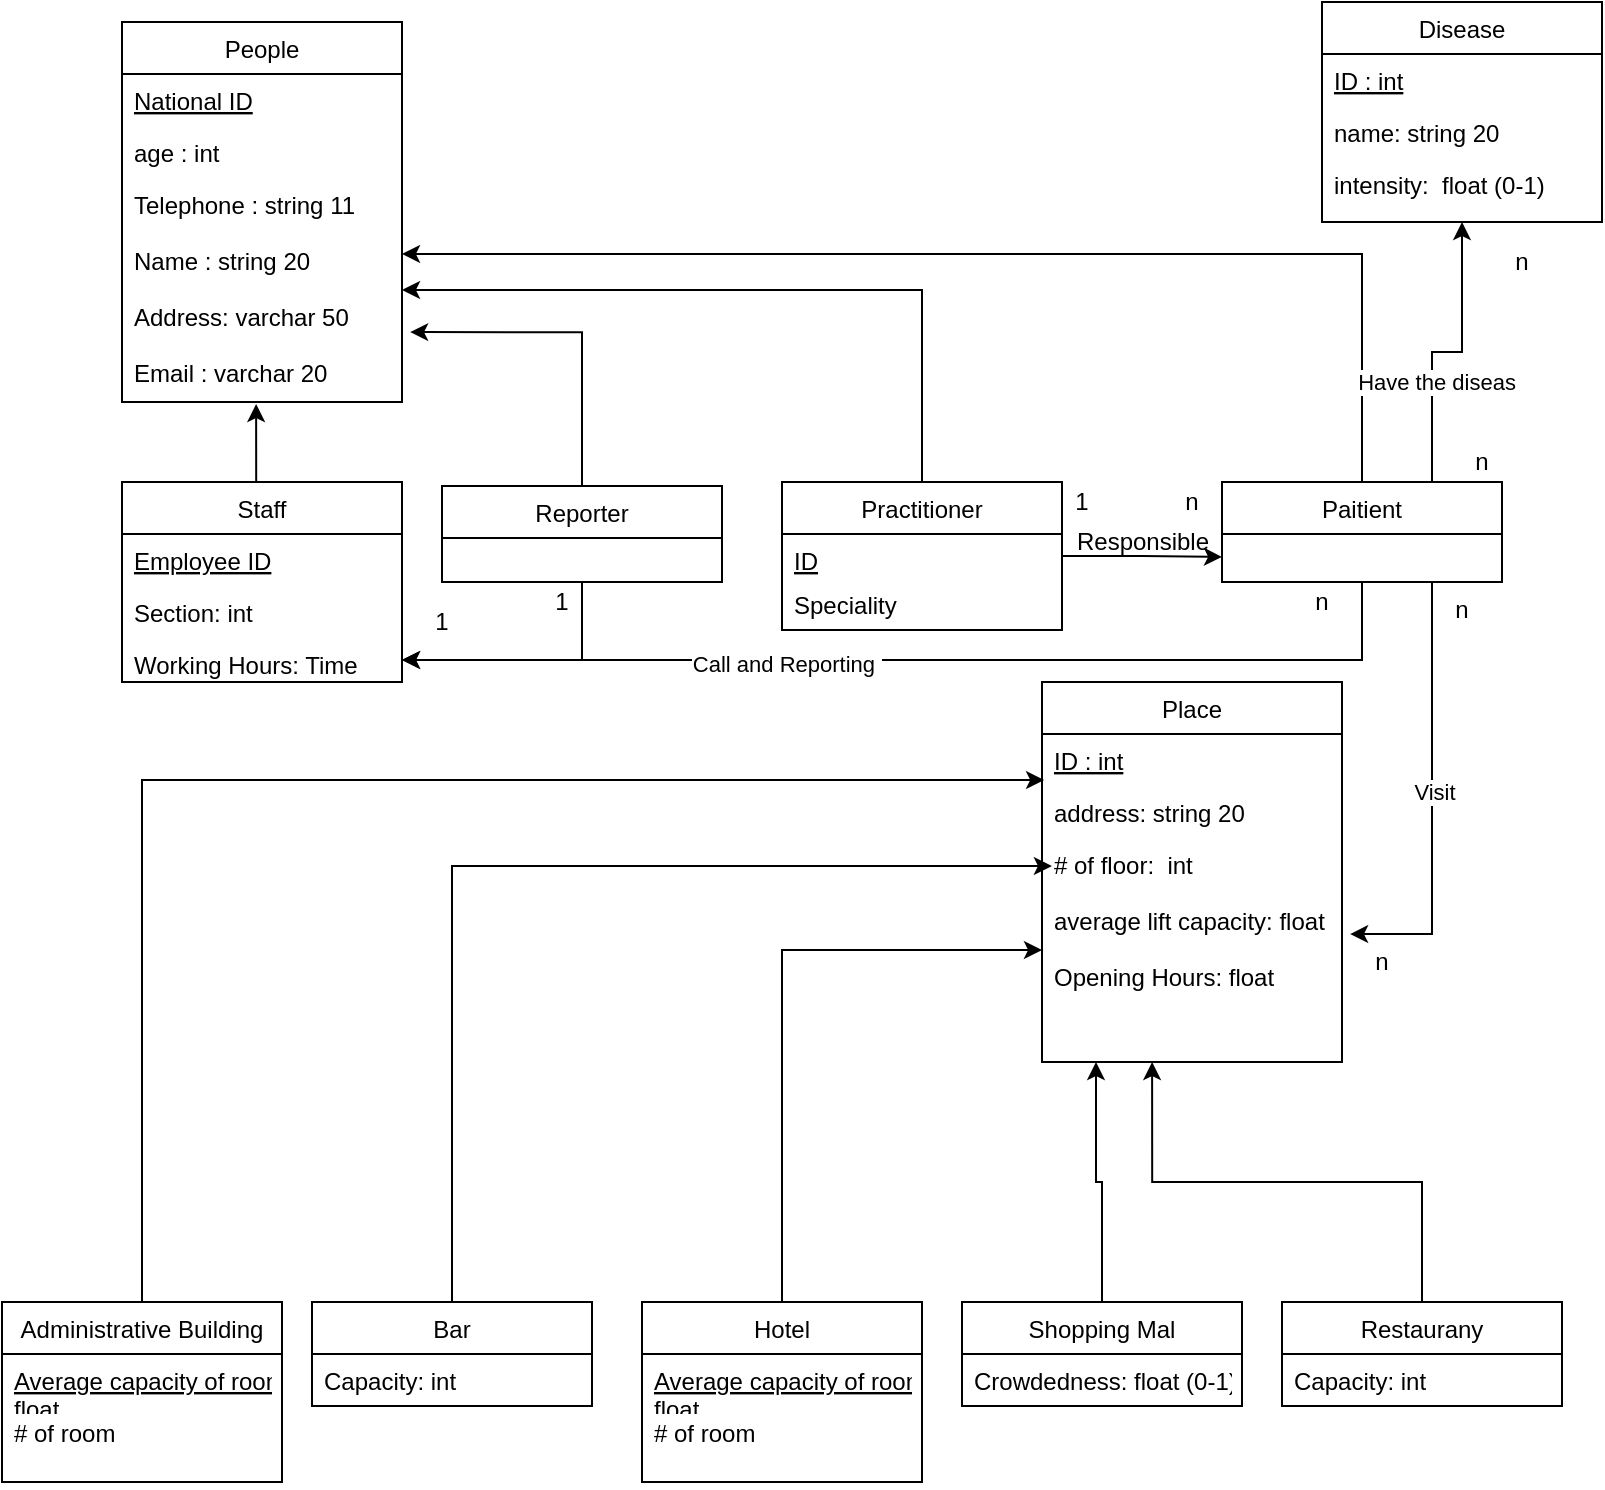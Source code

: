 <mxfile version="14.4.8" type="github">
  <diagram name="Page-1" id="c4acf3e9-155e-7222-9cf6-157b1a14988f">
    <mxGraphModel dx="1422" dy="794" grid="1" gridSize="10" guides="1" tooltips="1" connect="1" arrows="1" fold="1" page="1" pageScale="1" pageWidth="850" pageHeight="1100" background="#ffffff" math="0" shadow="0">
      <root>
        <mxCell id="0" />
        <mxCell id="1" parent="0" />
        <mxCell id="z4Qf86gl7oW7xeSHXFPU-59" style="edgeStyle=orthogonalEdgeStyle;rounded=0;orthogonalLoop=1;jettySize=auto;html=1;exitX=0.5;exitY=0;exitDx=0;exitDy=0;entryX=0.479;entryY=1.009;entryDx=0;entryDy=0;entryPerimeter=0;" edge="1" parent="1" source="z4Qf86gl7oW7xeSHXFPU-1" target="z4Qf86gl7oW7xeSHXFPU-48">
          <mxGeometry relative="1" as="geometry" />
        </mxCell>
        <mxCell id="z4Qf86gl7oW7xeSHXFPU-1" value="Staff" style="swimlane;fontStyle=0;childLayout=stackLayout;horizontal=1;startSize=26;fillColor=none;horizontalStack=0;resizeParent=1;resizeParentMax=0;resizeLast=0;collapsible=1;marginBottom=0;" vertex="1" parent="1">
          <mxGeometry x="80" y="270" width="140" height="100" as="geometry" />
        </mxCell>
        <mxCell id="z4Qf86gl7oW7xeSHXFPU-2" value="Employee ID" style="text;strokeColor=none;fillColor=none;align=left;verticalAlign=top;spacingLeft=4;spacingRight=4;overflow=hidden;rotatable=0;points=[[0,0.5],[1,0.5]];portConstraint=eastwest;fontStyle=4" vertex="1" parent="z4Qf86gl7oW7xeSHXFPU-1">
          <mxGeometry y="26" width="140" height="26" as="geometry" />
        </mxCell>
        <mxCell id="z4Qf86gl7oW7xeSHXFPU-3" value="Section: int" style="text;strokeColor=none;fillColor=none;align=left;verticalAlign=top;spacingLeft=4;spacingRight=4;overflow=hidden;rotatable=0;points=[[0,0.5],[1,0.5]];portConstraint=eastwest;" vertex="1" parent="z4Qf86gl7oW7xeSHXFPU-1">
          <mxGeometry y="52" width="140" height="26" as="geometry" />
        </mxCell>
        <mxCell id="z4Qf86gl7oW7xeSHXFPU-4" value="Working Hours: Time" style="text;strokeColor=none;fillColor=none;align=left;verticalAlign=top;spacingLeft=4;spacingRight=4;overflow=hidden;rotatable=0;points=[[0,0.5],[1,0.5]];portConstraint=eastwest;" vertex="1" parent="z4Qf86gl7oW7xeSHXFPU-1">
          <mxGeometry y="78" width="140" height="22" as="geometry" />
        </mxCell>
        <mxCell id="z4Qf86gl7oW7xeSHXFPU-5" value="Place" style="swimlane;fontStyle=0;childLayout=stackLayout;horizontal=1;startSize=26;fillColor=none;horizontalStack=0;resizeParent=1;resizeParentMax=0;resizeLast=0;collapsible=1;marginBottom=0;" vertex="1" parent="1">
          <mxGeometry x="540" y="370" width="150" height="190" as="geometry" />
        </mxCell>
        <mxCell id="z4Qf86gl7oW7xeSHXFPU-6" value="ID : int" style="text;strokeColor=none;fillColor=none;align=left;verticalAlign=top;spacingLeft=4;spacingRight=4;overflow=hidden;rotatable=0;points=[[0,0.5],[1,0.5]];portConstraint=eastwest;fontStyle=4" vertex="1" parent="z4Qf86gl7oW7xeSHXFPU-5">
          <mxGeometry y="26" width="150" height="26" as="geometry" />
        </mxCell>
        <mxCell id="z4Qf86gl7oW7xeSHXFPU-7" value="address: string 20" style="text;strokeColor=none;fillColor=none;align=left;verticalAlign=top;spacingLeft=4;spacingRight=4;overflow=hidden;rotatable=0;points=[[0,0.5],[1,0.5]];portConstraint=eastwest;" vertex="1" parent="z4Qf86gl7oW7xeSHXFPU-5">
          <mxGeometry y="52" width="150" height="26" as="geometry" />
        </mxCell>
        <mxCell id="z4Qf86gl7oW7xeSHXFPU-8" value="# of floor:  int&#xa;&#xa;average lift capacity: float&#xa;&#xa;Opening Hours: float&#xa;" style="text;strokeColor=none;fillColor=none;align=left;verticalAlign=top;spacingLeft=4;spacingRight=4;overflow=hidden;rotatable=0;points=[[0,0.5],[1,0.5]];portConstraint=eastwest;" vertex="1" parent="z4Qf86gl7oW7xeSHXFPU-5">
          <mxGeometry y="78" width="150" height="112" as="geometry" />
        </mxCell>
        <mxCell id="z4Qf86gl7oW7xeSHXFPU-9" value="Disease" style="swimlane;fontStyle=0;childLayout=stackLayout;horizontal=1;startSize=26;fillColor=none;horizontalStack=0;resizeParent=1;resizeParentMax=0;resizeLast=0;collapsible=1;marginBottom=0;" vertex="1" parent="1">
          <mxGeometry x="680" y="30" width="140" height="110" as="geometry" />
        </mxCell>
        <mxCell id="z4Qf86gl7oW7xeSHXFPU-10" value="ID : int" style="text;strokeColor=none;fillColor=none;align=left;verticalAlign=top;spacingLeft=4;spacingRight=4;overflow=hidden;rotatable=0;points=[[0,0.5],[1,0.5]];portConstraint=eastwest;fontStyle=4" vertex="1" parent="z4Qf86gl7oW7xeSHXFPU-9">
          <mxGeometry y="26" width="140" height="26" as="geometry" />
        </mxCell>
        <mxCell id="z4Qf86gl7oW7xeSHXFPU-11" value="name: string 20" style="text;strokeColor=none;fillColor=none;align=left;verticalAlign=top;spacingLeft=4;spacingRight=4;overflow=hidden;rotatable=0;points=[[0,0.5],[1,0.5]];portConstraint=eastwest;" vertex="1" parent="z4Qf86gl7oW7xeSHXFPU-9">
          <mxGeometry y="52" width="140" height="26" as="geometry" />
        </mxCell>
        <mxCell id="z4Qf86gl7oW7xeSHXFPU-12" value="intensity:  float (0-1)" style="text;strokeColor=none;fillColor=none;align=left;verticalAlign=top;spacingLeft=4;spacingRight=4;overflow=hidden;rotatable=0;points=[[0,0.5],[1,0.5]];portConstraint=eastwest;" vertex="1" parent="z4Qf86gl7oW7xeSHXFPU-9">
          <mxGeometry y="78" width="140" height="32" as="geometry" />
        </mxCell>
        <mxCell id="z4Qf86gl7oW7xeSHXFPU-40" style="edgeStyle=orthogonalEdgeStyle;rounded=0;orthogonalLoop=1;jettySize=auto;html=1;exitX=0.5;exitY=0;exitDx=0;exitDy=0;entryX=0.18;entryY=1;entryDx=0;entryDy=0;entryPerimeter=0;" edge="1" parent="1" source="z4Qf86gl7oW7xeSHXFPU-13" target="z4Qf86gl7oW7xeSHXFPU-8">
          <mxGeometry relative="1" as="geometry" />
        </mxCell>
        <mxCell id="z4Qf86gl7oW7xeSHXFPU-13" value="Shopping Mal" style="swimlane;fontStyle=0;childLayout=stackLayout;horizontal=1;startSize=26;fillColor=none;horizontalStack=0;resizeParent=1;resizeParentMax=0;resizeLast=0;collapsible=1;marginBottom=0;" vertex="1" parent="1">
          <mxGeometry x="500" y="680" width="140" height="52" as="geometry" />
        </mxCell>
        <mxCell id="z4Qf86gl7oW7xeSHXFPU-14" value="Crowdedness: float (0-1)" style="text;strokeColor=none;fillColor=none;align=left;verticalAlign=top;spacingLeft=4;spacingRight=4;overflow=hidden;rotatable=0;points=[[0,0.5],[1,0.5]];portConstraint=eastwest;fontStyle=0" vertex="1" parent="z4Qf86gl7oW7xeSHXFPU-13">
          <mxGeometry y="26" width="140" height="26" as="geometry" />
        </mxCell>
        <mxCell id="z4Qf86gl7oW7xeSHXFPU-41" style="edgeStyle=orthogonalEdgeStyle;rounded=0;orthogonalLoop=1;jettySize=auto;html=1;" edge="1" parent="1" source="z4Qf86gl7oW7xeSHXFPU-17" target="z4Qf86gl7oW7xeSHXFPU-8">
          <mxGeometry relative="1" as="geometry" />
        </mxCell>
        <mxCell id="z4Qf86gl7oW7xeSHXFPU-17" value="Hotel" style="swimlane;fontStyle=0;childLayout=stackLayout;horizontal=1;startSize=26;fillColor=none;horizontalStack=0;resizeParent=1;resizeParentMax=0;resizeLast=0;collapsible=1;marginBottom=0;" vertex="1" parent="1">
          <mxGeometry x="340" y="680" width="140" height="90" as="geometry" />
        </mxCell>
        <mxCell id="z4Qf86gl7oW7xeSHXFPU-18" value="Average capacity of room:&#xa;float" style="text;strokeColor=none;fillColor=none;align=left;verticalAlign=top;spacingLeft=4;spacingRight=4;overflow=hidden;rotatable=0;points=[[0,0.5],[1,0.5]];portConstraint=eastwest;fontStyle=4" vertex="1" parent="z4Qf86gl7oW7xeSHXFPU-17">
          <mxGeometry y="26" width="140" height="26" as="geometry" />
        </mxCell>
        <mxCell id="z4Qf86gl7oW7xeSHXFPU-19" value="# of room" style="text;strokeColor=none;fillColor=none;align=left;verticalAlign=top;spacingLeft=4;spacingRight=4;overflow=hidden;rotatable=0;points=[[0,0.5],[1,0.5]];portConstraint=eastwest;" vertex="1" parent="z4Qf86gl7oW7xeSHXFPU-17">
          <mxGeometry y="52" width="140" height="38" as="geometry" />
        </mxCell>
        <mxCell id="z4Qf86gl7oW7xeSHXFPU-42" style="edgeStyle=orthogonalEdgeStyle;rounded=0;orthogonalLoop=1;jettySize=auto;html=1;entryX=0.033;entryY=0.125;entryDx=0;entryDy=0;entryPerimeter=0;" edge="1" parent="1" source="z4Qf86gl7oW7xeSHXFPU-21" target="z4Qf86gl7oW7xeSHXFPU-8">
          <mxGeometry relative="1" as="geometry" />
        </mxCell>
        <mxCell id="z4Qf86gl7oW7xeSHXFPU-21" value="Bar" style="swimlane;fontStyle=0;childLayout=stackLayout;horizontal=1;startSize=26;fillColor=none;horizontalStack=0;resizeParent=1;resizeParentMax=0;resizeLast=0;collapsible=1;marginBottom=0;" vertex="1" parent="1">
          <mxGeometry x="175" y="680" width="140" height="52" as="geometry" />
        </mxCell>
        <mxCell id="z4Qf86gl7oW7xeSHXFPU-22" value="Capacity: int" style="text;strokeColor=none;fillColor=none;align=left;verticalAlign=top;spacingLeft=4;spacingRight=4;overflow=hidden;rotatable=0;points=[[0,0.5],[1,0.5]];portConstraint=eastwest;fontStyle=0" vertex="1" parent="z4Qf86gl7oW7xeSHXFPU-21">
          <mxGeometry y="26" width="140" height="26" as="geometry" />
        </mxCell>
        <mxCell id="z4Qf86gl7oW7xeSHXFPU-39" style="edgeStyle=orthogonalEdgeStyle;rounded=0;orthogonalLoop=1;jettySize=auto;html=1;exitX=0.5;exitY=0;exitDx=0;exitDy=0;entryX=0.367;entryY=1;entryDx=0;entryDy=0;entryPerimeter=0;" edge="1" parent="1" source="z4Qf86gl7oW7xeSHXFPU-29" target="z4Qf86gl7oW7xeSHXFPU-8">
          <mxGeometry relative="1" as="geometry" />
        </mxCell>
        <mxCell id="z4Qf86gl7oW7xeSHXFPU-29" value="Restaurany" style="swimlane;fontStyle=0;childLayout=stackLayout;horizontal=1;startSize=26;fillColor=none;horizontalStack=0;resizeParent=1;resizeParentMax=0;resizeLast=0;collapsible=1;marginBottom=0;" vertex="1" parent="1">
          <mxGeometry x="660" y="680" width="140" height="52" as="geometry" />
        </mxCell>
        <mxCell id="z4Qf86gl7oW7xeSHXFPU-30" value="Capacity: int" style="text;strokeColor=none;fillColor=none;align=left;verticalAlign=top;spacingLeft=4;spacingRight=4;overflow=hidden;rotatable=0;points=[[0,0.5],[1,0.5]];portConstraint=eastwest;fontStyle=0" vertex="1" parent="z4Qf86gl7oW7xeSHXFPU-29">
          <mxGeometry y="26" width="140" height="26" as="geometry" />
        </mxCell>
        <mxCell id="z4Qf86gl7oW7xeSHXFPU-43" style="edgeStyle=orthogonalEdgeStyle;rounded=0;orthogonalLoop=1;jettySize=auto;html=1;exitX=0.5;exitY=0;exitDx=0;exitDy=0;entryX=0.007;entryY=0.885;entryDx=0;entryDy=0;entryPerimeter=0;" edge="1" parent="1" source="z4Qf86gl7oW7xeSHXFPU-35" target="z4Qf86gl7oW7xeSHXFPU-6">
          <mxGeometry relative="1" as="geometry" />
        </mxCell>
        <mxCell id="z4Qf86gl7oW7xeSHXFPU-35" value="Administrative Building" style="swimlane;fontStyle=0;childLayout=stackLayout;horizontal=1;startSize=26;fillColor=none;horizontalStack=0;resizeParent=1;resizeParentMax=0;resizeLast=0;collapsible=1;marginBottom=0;" vertex="1" parent="1">
          <mxGeometry x="20" y="680" width="140" height="90" as="geometry" />
        </mxCell>
        <mxCell id="z4Qf86gl7oW7xeSHXFPU-36" value="Average capacity of room:&#xa;float" style="text;strokeColor=none;fillColor=none;align=left;verticalAlign=top;spacingLeft=4;spacingRight=4;overflow=hidden;rotatable=0;points=[[0,0.5],[1,0.5]];portConstraint=eastwest;fontStyle=4" vertex="1" parent="z4Qf86gl7oW7xeSHXFPU-35">
          <mxGeometry y="26" width="140" height="26" as="geometry" />
        </mxCell>
        <mxCell id="z4Qf86gl7oW7xeSHXFPU-37" value="# of room" style="text;strokeColor=none;fillColor=none;align=left;verticalAlign=top;spacingLeft=4;spacingRight=4;overflow=hidden;rotatable=0;points=[[0,0.5],[1,0.5]];portConstraint=eastwest;" vertex="1" parent="z4Qf86gl7oW7xeSHXFPU-35">
          <mxGeometry y="52" width="140" height="38" as="geometry" />
        </mxCell>
        <mxCell id="z4Qf86gl7oW7xeSHXFPU-45" value="People" style="swimlane;fontStyle=0;childLayout=stackLayout;horizontal=1;startSize=26;fillColor=none;horizontalStack=0;resizeParent=1;resizeParentMax=0;resizeLast=0;collapsible=1;marginBottom=0;" vertex="1" parent="1">
          <mxGeometry x="80" y="40" width="140" height="190" as="geometry" />
        </mxCell>
        <mxCell id="z4Qf86gl7oW7xeSHXFPU-46" value="National ID" style="text;strokeColor=none;fillColor=none;align=left;verticalAlign=top;spacingLeft=4;spacingRight=4;overflow=hidden;rotatable=0;points=[[0,0.5],[1,0.5]];portConstraint=eastwest;fontStyle=4" vertex="1" parent="z4Qf86gl7oW7xeSHXFPU-45">
          <mxGeometry y="26" width="140" height="26" as="geometry" />
        </mxCell>
        <mxCell id="z4Qf86gl7oW7xeSHXFPU-47" value="age : int" style="text;strokeColor=none;fillColor=none;align=left;verticalAlign=top;spacingLeft=4;spacingRight=4;overflow=hidden;rotatable=0;points=[[0,0.5],[1,0.5]];portConstraint=eastwest;" vertex="1" parent="z4Qf86gl7oW7xeSHXFPU-45">
          <mxGeometry y="52" width="140" height="26" as="geometry" />
        </mxCell>
        <mxCell id="z4Qf86gl7oW7xeSHXFPU-48" value="Telephone : string 11&#xa;&#xa;Name : string 20&#xa;&#xa;Address: varchar 50&#xa;&#xa;Email : varchar 20" style="text;strokeColor=none;fillColor=none;align=left;verticalAlign=top;spacingLeft=4;spacingRight=4;overflow=hidden;rotatable=0;points=[[0,0.5],[1,0.5]];portConstraint=eastwest;" vertex="1" parent="z4Qf86gl7oW7xeSHXFPU-45">
          <mxGeometry y="78" width="140" height="112" as="geometry" />
        </mxCell>
        <mxCell id="z4Qf86gl7oW7xeSHXFPU-60" style="edgeStyle=orthogonalEdgeStyle;rounded=0;orthogonalLoop=1;jettySize=auto;html=1;entryX=1.029;entryY=0.688;entryDx=0;entryDy=0;entryPerimeter=0;" edge="1" parent="1" source="z4Qf86gl7oW7xeSHXFPU-49" target="z4Qf86gl7oW7xeSHXFPU-48">
          <mxGeometry relative="1" as="geometry" />
        </mxCell>
        <mxCell id="z4Qf86gl7oW7xeSHXFPU-65" style="edgeStyle=orthogonalEdgeStyle;rounded=0;orthogonalLoop=1;jettySize=auto;html=1;exitX=0.5;exitY=1;exitDx=0;exitDy=0;" edge="1" parent="1" source="z4Qf86gl7oW7xeSHXFPU-49" target="z4Qf86gl7oW7xeSHXFPU-4">
          <mxGeometry relative="1" as="geometry" />
        </mxCell>
        <mxCell id="z4Qf86gl7oW7xeSHXFPU-49" value="Reporter" style="swimlane;fontStyle=0;childLayout=stackLayout;horizontal=1;startSize=26;fillColor=none;horizontalStack=0;resizeParent=1;resizeParentMax=0;resizeLast=0;collapsible=1;marginBottom=0;" vertex="1" parent="1">
          <mxGeometry x="240" y="272" width="140" height="48" as="geometry" />
        </mxCell>
        <mxCell id="z4Qf86gl7oW7xeSHXFPU-62" style="edgeStyle=orthogonalEdgeStyle;rounded=0;orthogonalLoop=1;jettySize=auto;html=1;entryX=1;entryY=0.339;entryDx=0;entryDy=0;entryPerimeter=0;" edge="1" parent="1" source="z4Qf86gl7oW7xeSHXFPU-53" target="z4Qf86gl7oW7xeSHXFPU-48">
          <mxGeometry relative="1" as="geometry" />
        </mxCell>
        <mxCell id="z4Qf86gl7oW7xeSHXFPU-66" style="edgeStyle=orthogonalEdgeStyle;rounded=0;orthogonalLoop=1;jettySize=auto;html=1;exitX=0.5;exitY=1;exitDx=0;exitDy=0;entryX=1;entryY=0.5;entryDx=0;entryDy=0;" edge="1" parent="1" source="z4Qf86gl7oW7xeSHXFPU-53" target="z4Qf86gl7oW7xeSHXFPU-4">
          <mxGeometry relative="1" as="geometry" />
        </mxCell>
        <mxCell id="z4Qf86gl7oW7xeSHXFPU-67" value="Call and Reporting&amp;nbsp;" style="edgeLabel;html=1;align=center;verticalAlign=middle;resizable=0;points=[];" vertex="1" connectable="0" parent="z4Qf86gl7oW7xeSHXFPU-66">
          <mxGeometry x="0.26" y="2" relative="1" as="geometry">
            <mxPoint as="offset" />
          </mxGeometry>
        </mxCell>
        <mxCell id="z4Qf86gl7oW7xeSHXFPU-68" style="edgeStyle=orthogonalEdgeStyle;rounded=0;orthogonalLoop=1;jettySize=auto;html=1;exitX=0.75;exitY=1;exitDx=0;exitDy=0;entryX=1.027;entryY=0.429;entryDx=0;entryDy=0;entryPerimeter=0;" edge="1" parent="1" source="z4Qf86gl7oW7xeSHXFPU-53" target="z4Qf86gl7oW7xeSHXFPU-8">
          <mxGeometry relative="1" as="geometry" />
        </mxCell>
        <mxCell id="z4Qf86gl7oW7xeSHXFPU-69" value="Visit" style="edgeLabel;html=1;align=center;verticalAlign=middle;resizable=0;points=[];" vertex="1" connectable="0" parent="z4Qf86gl7oW7xeSHXFPU-68">
          <mxGeometry x="-0.032" y="1" relative="1" as="geometry">
            <mxPoint as="offset" />
          </mxGeometry>
        </mxCell>
        <mxCell id="z4Qf86gl7oW7xeSHXFPU-70" style="edgeStyle=orthogonalEdgeStyle;rounded=0;orthogonalLoop=1;jettySize=auto;html=1;exitX=0.75;exitY=0;exitDx=0;exitDy=0;entryX=0.5;entryY=1;entryDx=0;entryDy=0;" edge="1" parent="1" source="z4Qf86gl7oW7xeSHXFPU-53" target="z4Qf86gl7oW7xeSHXFPU-9">
          <mxGeometry relative="1" as="geometry" />
        </mxCell>
        <mxCell id="z4Qf86gl7oW7xeSHXFPU-71" value="Have the diseas" style="edgeLabel;html=1;align=center;verticalAlign=middle;resizable=0;points=[];" vertex="1" connectable="0" parent="z4Qf86gl7oW7xeSHXFPU-70">
          <mxGeometry x="-0.31" y="-2" relative="1" as="geometry">
            <mxPoint as="offset" />
          </mxGeometry>
        </mxCell>
        <mxCell id="z4Qf86gl7oW7xeSHXFPU-53" value="Paitient" style="swimlane;fontStyle=0;childLayout=stackLayout;horizontal=1;startSize=26;fillColor=none;horizontalStack=0;resizeParent=1;resizeParentMax=0;resizeLast=0;collapsible=1;marginBottom=0;" vertex="1" parent="1">
          <mxGeometry x="630" y="270" width="140" height="50" as="geometry" />
        </mxCell>
        <mxCell id="z4Qf86gl7oW7xeSHXFPU-61" style="edgeStyle=orthogonalEdgeStyle;rounded=0;orthogonalLoop=1;jettySize=auto;html=1;" edge="1" parent="1" source="z4Qf86gl7oW7xeSHXFPU-55" target="z4Qf86gl7oW7xeSHXFPU-48">
          <mxGeometry relative="1" as="geometry" />
        </mxCell>
        <mxCell id="z4Qf86gl7oW7xeSHXFPU-55" value="Practitioner" style="swimlane;fontStyle=0;childLayout=stackLayout;horizontal=1;startSize=26;fillColor=none;horizontalStack=0;resizeParent=1;resizeParentMax=0;resizeLast=0;collapsible=1;marginBottom=0;" vertex="1" parent="1">
          <mxGeometry x="410" y="270" width="140" height="74" as="geometry" />
        </mxCell>
        <mxCell id="z4Qf86gl7oW7xeSHXFPU-56" value="ID" style="text;strokeColor=none;fillColor=none;align=left;verticalAlign=top;spacingLeft=4;spacingRight=4;overflow=hidden;rotatable=0;points=[[0,0.5],[1,0.5]];portConstraint=eastwest;fontStyle=4" vertex="1" parent="z4Qf86gl7oW7xeSHXFPU-55">
          <mxGeometry y="26" width="140" height="22" as="geometry" />
        </mxCell>
        <mxCell id="z4Qf86gl7oW7xeSHXFPU-57" value="Speciality" style="text;strokeColor=none;fillColor=none;align=left;verticalAlign=top;spacingLeft=4;spacingRight=4;overflow=hidden;rotatable=0;points=[[0,0.5],[1,0.5]];portConstraint=eastwest;" vertex="1" parent="z4Qf86gl7oW7xeSHXFPU-55">
          <mxGeometry y="48" width="140" height="26" as="geometry" />
        </mxCell>
        <mxCell id="z4Qf86gl7oW7xeSHXFPU-63" style="edgeStyle=orthogonalEdgeStyle;rounded=0;orthogonalLoop=1;jettySize=auto;html=1;exitX=1;exitY=0.5;exitDx=0;exitDy=0;entryX=0;entryY=0.75;entryDx=0;entryDy=0;" edge="1" parent="1" source="z4Qf86gl7oW7xeSHXFPU-56" target="z4Qf86gl7oW7xeSHXFPU-53">
          <mxGeometry relative="1" as="geometry" />
        </mxCell>
        <mxCell id="z4Qf86gl7oW7xeSHXFPU-64" value="Responsible" style="text;html=1;align=center;verticalAlign=middle;resizable=0;points=[];autosize=1;" vertex="1" parent="1">
          <mxGeometry x="550" y="290" width="80" height="20" as="geometry" />
        </mxCell>
        <mxCell id="z4Qf86gl7oW7xeSHXFPU-72" value="n" style="text;html=1;strokeColor=none;fillColor=none;align=center;verticalAlign=middle;whiteSpace=wrap;rounded=0;" vertex="1" parent="1">
          <mxGeometry x="740" y="250" width="40" height="20" as="geometry" />
        </mxCell>
        <mxCell id="z4Qf86gl7oW7xeSHXFPU-73" value="n" style="text;html=1;strokeColor=none;fillColor=none;align=center;verticalAlign=middle;whiteSpace=wrap;rounded=0;" vertex="1" parent="1">
          <mxGeometry x="760" y="150" width="40" height="20" as="geometry" />
        </mxCell>
        <mxCell id="z4Qf86gl7oW7xeSHXFPU-74" value="n" style="text;html=1;strokeColor=none;fillColor=none;align=center;verticalAlign=middle;whiteSpace=wrap;rounded=0;" vertex="1" parent="1">
          <mxGeometry x="690" y="500" width="40" height="20" as="geometry" />
        </mxCell>
        <mxCell id="z4Qf86gl7oW7xeSHXFPU-75" value="n" style="text;html=1;strokeColor=none;fillColor=none;align=center;verticalAlign=middle;whiteSpace=wrap;rounded=0;" vertex="1" parent="1">
          <mxGeometry x="730" y="324" width="40" height="20" as="geometry" />
        </mxCell>
        <mxCell id="z4Qf86gl7oW7xeSHXFPU-76" value="1" style="text;html=1;strokeColor=none;fillColor=none;align=center;verticalAlign=middle;whiteSpace=wrap;rounded=0;" vertex="1" parent="1">
          <mxGeometry x="540" y="270" width="40" height="20" as="geometry" />
        </mxCell>
        <mxCell id="z4Qf86gl7oW7xeSHXFPU-77" value="n" style="text;html=1;strokeColor=none;fillColor=none;align=center;verticalAlign=middle;whiteSpace=wrap;rounded=0;" vertex="1" parent="1">
          <mxGeometry x="595" y="270" width="40" height="20" as="geometry" />
        </mxCell>
        <mxCell id="z4Qf86gl7oW7xeSHXFPU-78" value="n" style="text;html=1;strokeColor=none;fillColor=none;align=center;verticalAlign=middle;whiteSpace=wrap;rounded=0;" vertex="1" parent="1">
          <mxGeometry x="660" y="320" width="40" height="20" as="geometry" />
        </mxCell>
        <mxCell id="z4Qf86gl7oW7xeSHXFPU-79" value="1" style="text;html=1;strokeColor=none;fillColor=none;align=center;verticalAlign=middle;whiteSpace=wrap;rounded=0;" vertex="1" parent="1">
          <mxGeometry x="280" y="320" width="40" height="20" as="geometry" />
        </mxCell>
        <mxCell id="z4Qf86gl7oW7xeSHXFPU-80" value="1" style="text;html=1;strokeColor=none;fillColor=none;align=center;verticalAlign=middle;whiteSpace=wrap;rounded=0;" vertex="1" parent="1">
          <mxGeometry x="220" y="330" width="40" height="20" as="geometry" />
        </mxCell>
      </root>
    </mxGraphModel>
  </diagram>
</mxfile>
